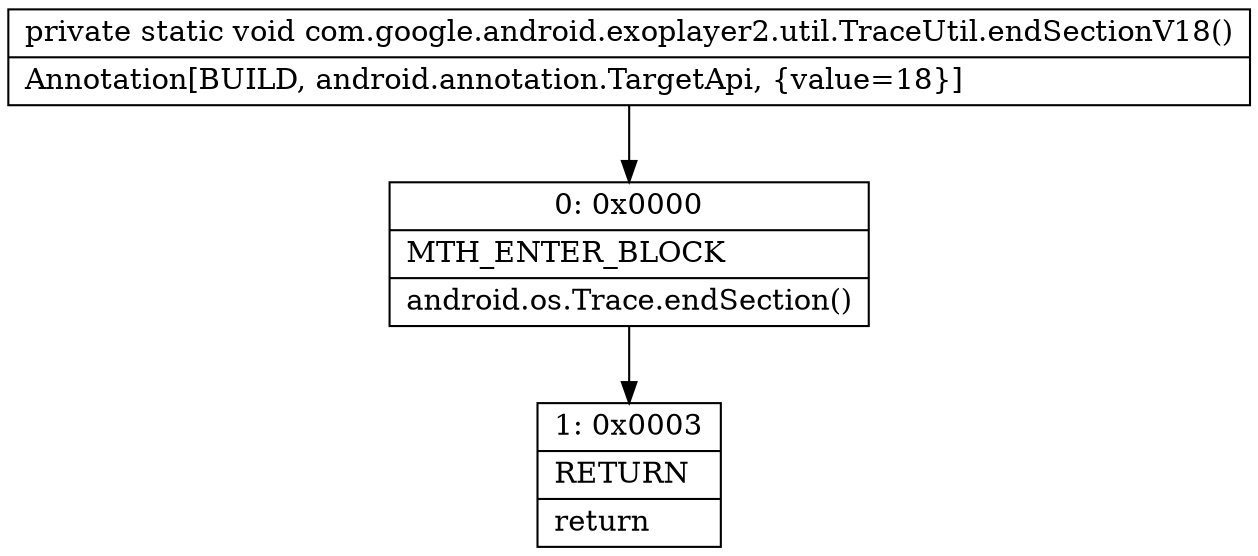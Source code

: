 digraph "CFG forcom.google.android.exoplayer2.util.TraceUtil.endSectionV18()V" {
Node_0 [shape=record,label="{0\:\ 0x0000|MTH_ENTER_BLOCK\l|android.os.Trace.endSection()\l}"];
Node_1 [shape=record,label="{1\:\ 0x0003|RETURN\l|return\l}"];
MethodNode[shape=record,label="{private static void com.google.android.exoplayer2.util.TraceUtil.endSectionV18()  | Annotation[BUILD, android.annotation.TargetApi, \{value=18\}]\l}"];
MethodNode -> Node_0;
Node_0 -> Node_1;
}

